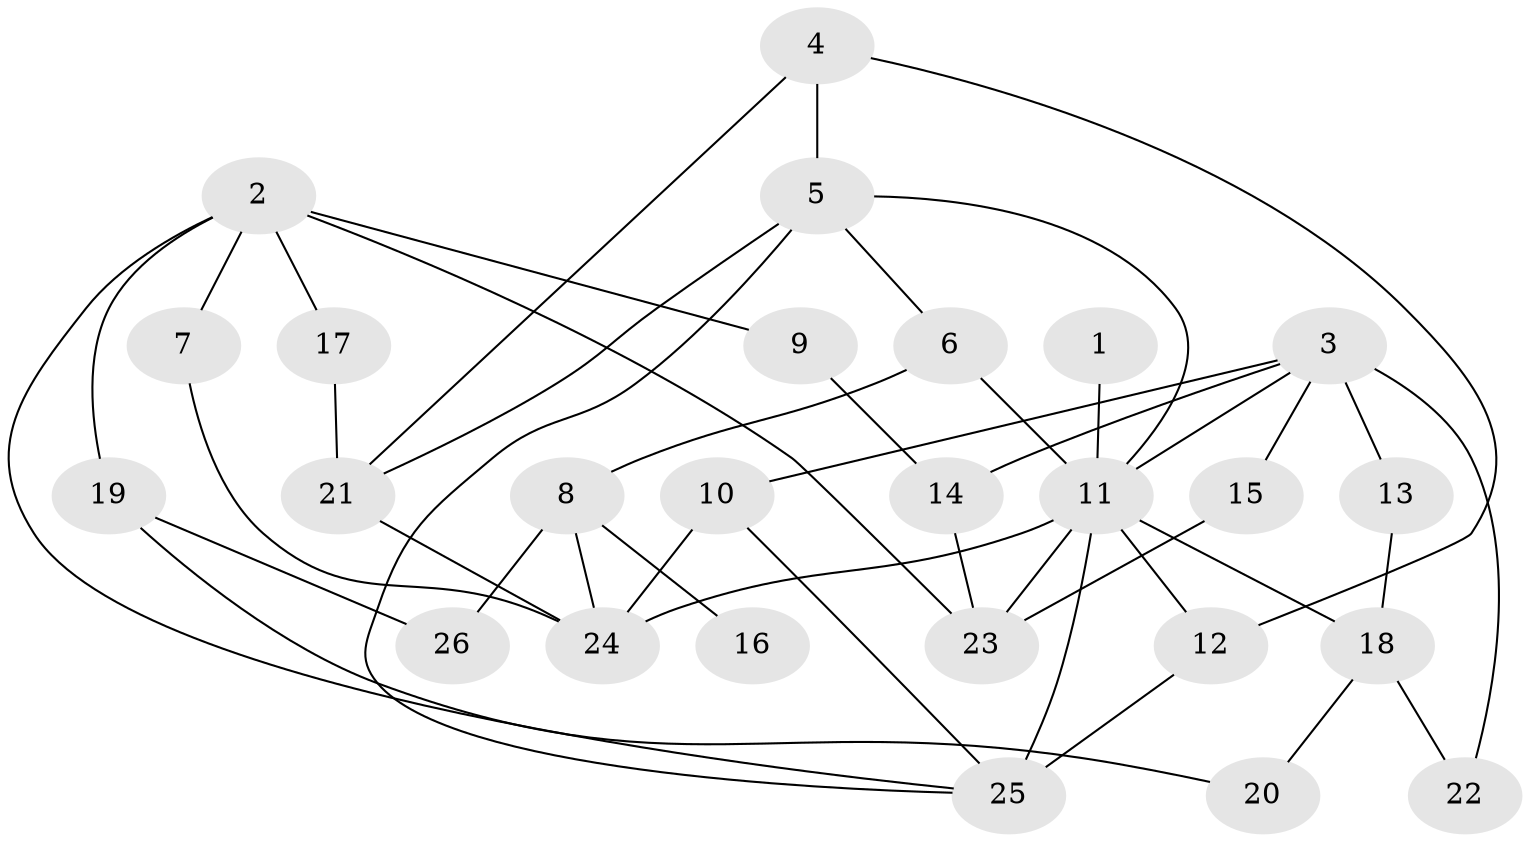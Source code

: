 // original degree distribution, {10: 0.015625, 6: 0.046875, 2: 0.328125, 3: 0.234375, 8: 0.015625, 5: 0.046875, 1: 0.25, 4: 0.0625}
// Generated by graph-tools (version 1.1) at 2025/36/03/04/25 23:36:05]
// undirected, 26 vertices, 44 edges
graph export_dot {
  node [color=gray90,style=filled];
  1;
  2;
  3;
  4;
  5;
  6;
  7;
  8;
  9;
  10;
  11;
  12;
  13;
  14;
  15;
  16;
  17;
  18;
  19;
  20;
  21;
  22;
  23;
  24;
  25;
  26;
  1 -- 11 [weight=1.0];
  2 -- 7 [weight=1.0];
  2 -- 9 [weight=1.0];
  2 -- 17 [weight=1.0];
  2 -- 19 [weight=1.0];
  2 -- 23 [weight=1.0];
  2 -- 25 [weight=1.0];
  3 -- 10 [weight=1.0];
  3 -- 11 [weight=1.0];
  3 -- 13 [weight=1.0];
  3 -- 14 [weight=1.0];
  3 -- 15 [weight=1.0];
  3 -- 22 [weight=1.0];
  4 -- 5 [weight=1.0];
  4 -- 12 [weight=1.0];
  4 -- 21 [weight=1.0];
  5 -- 6 [weight=1.0];
  5 -- 11 [weight=1.0];
  5 -- 21 [weight=1.0];
  5 -- 25 [weight=1.0];
  6 -- 8 [weight=1.0];
  6 -- 11 [weight=1.0];
  7 -- 24 [weight=1.0];
  8 -- 16 [weight=1.0];
  8 -- 24 [weight=2.0];
  8 -- 26 [weight=1.0];
  9 -- 14 [weight=1.0];
  10 -- 24 [weight=1.0];
  10 -- 25 [weight=1.0];
  11 -- 12 [weight=1.0];
  11 -- 18 [weight=1.0];
  11 -- 23 [weight=1.0];
  11 -- 24 [weight=1.0];
  11 -- 25 [weight=2.0];
  12 -- 25 [weight=1.0];
  13 -- 18 [weight=1.0];
  14 -- 23 [weight=1.0];
  15 -- 23 [weight=1.0];
  17 -- 21 [weight=1.0];
  18 -- 20 [weight=1.0];
  18 -- 22 [weight=1.0];
  19 -- 20 [weight=1.0];
  19 -- 26 [weight=1.0];
  21 -- 24 [weight=1.0];
}
